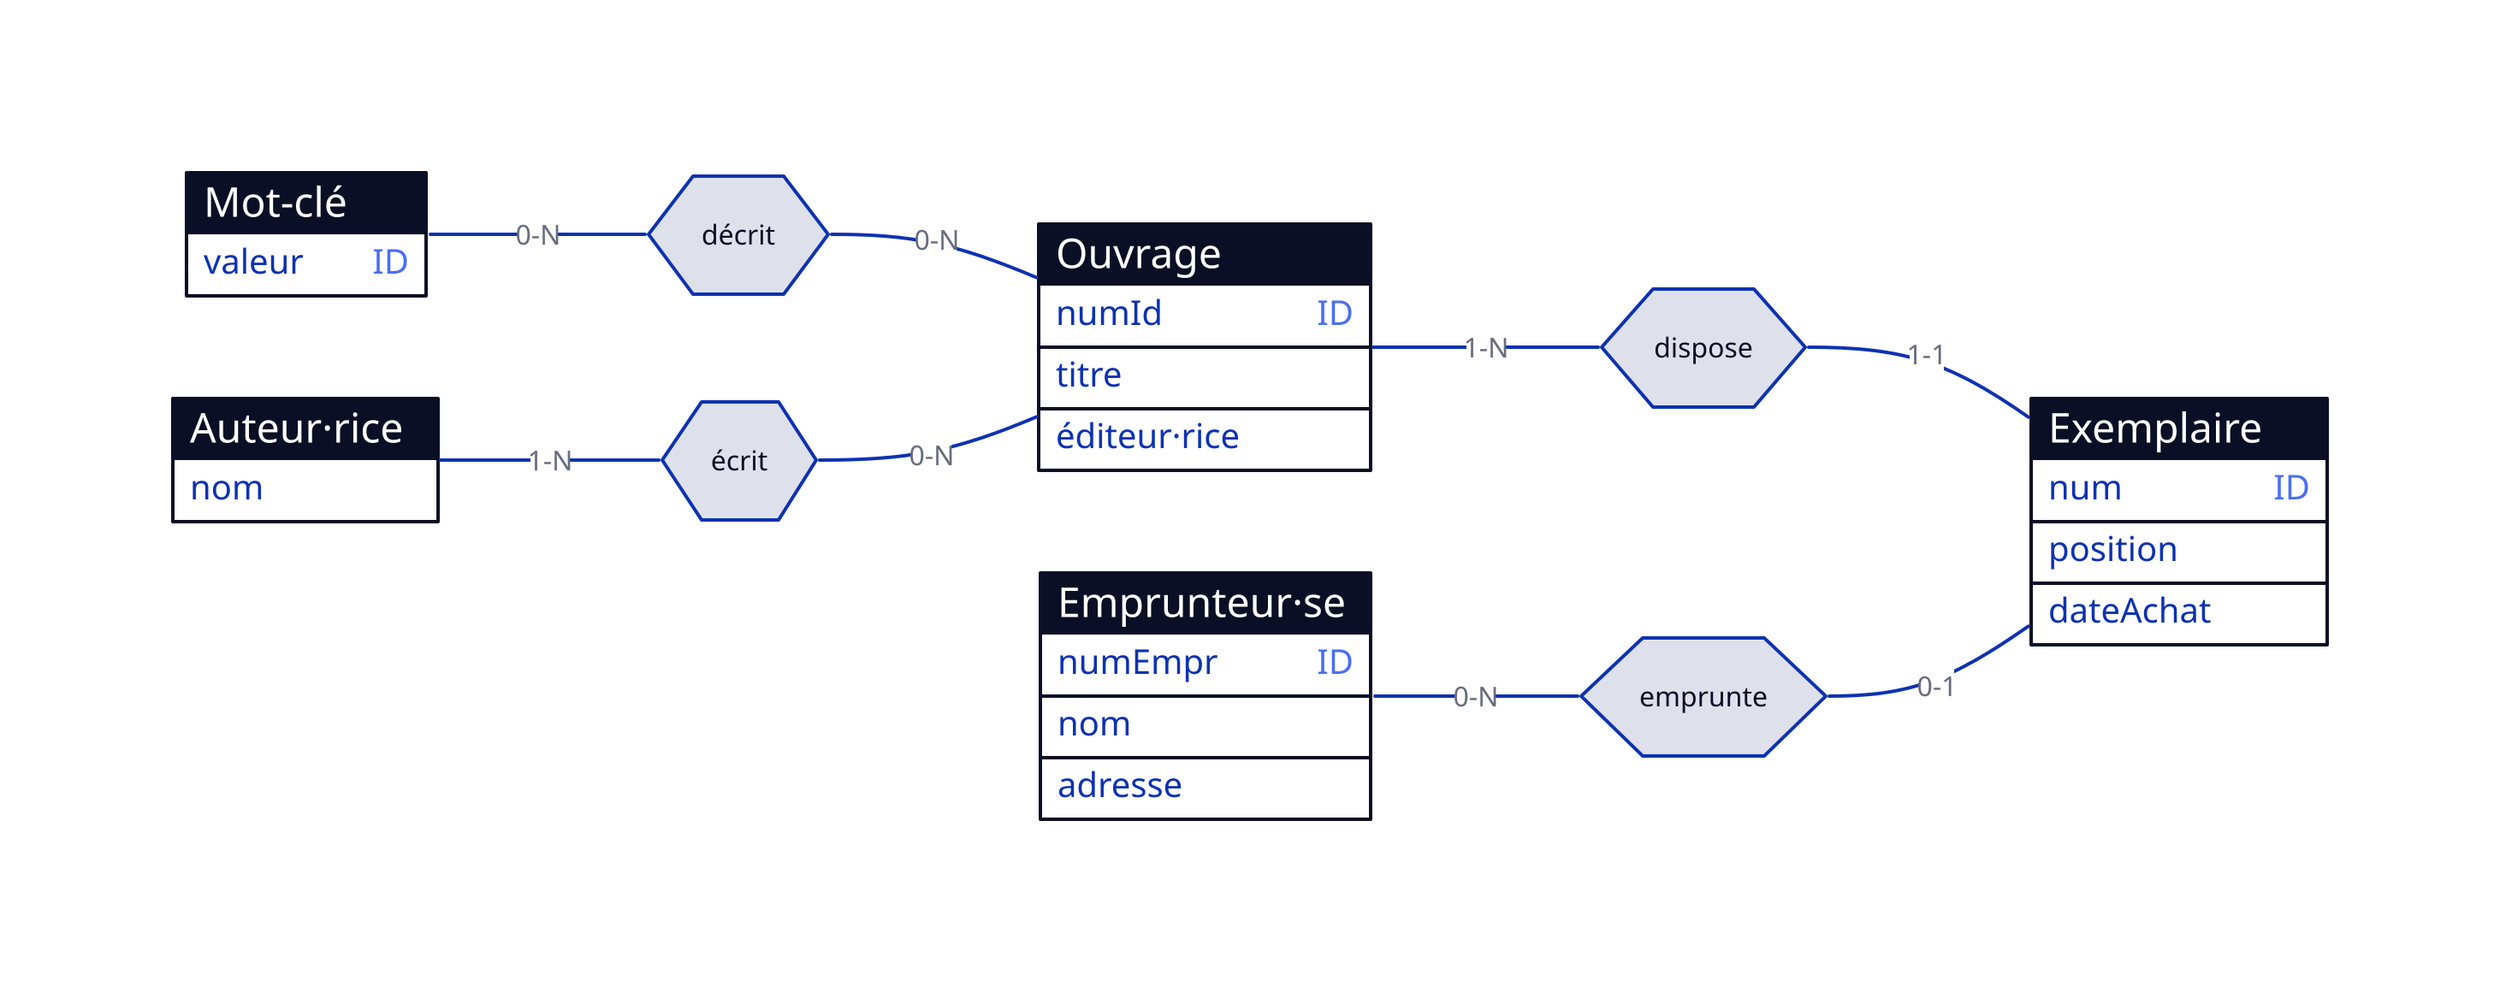 direction: right

Ouvrage: {
    shape: sql_table
    numId.constraint: ID
    titre
    éditeur·rice
}

Auteur·rice: {
    shape: sql_table
    nom
}

Mot-clé: {
    shape: sql_table
    valeur.constraint: ID
}

Exemplaire: {
    shape: sql_table
    num.constraint: ID
    position
    dateAchat
}

Emprunteur·se: {
    shape: sql_table
    numEmpr.constraint: ID
    nom
    adresse
}

Mot-clé -- décrit: 0-N
décrit -- Ouvrage: 0-N
Ouvrage -- dispose: 1-N
Auteur·rice -- écrit: 1-N
écrit -- Ouvrage: 0-N
dispose -- Exemplaire: 1-1
Emprunteur·se -- emprunte: 0-N
emprunte -- Exemplaire: 0-1

décrit.shape: hexagon
dispose.shape: hexagon
emprunte.shape: hexagon
écrit.shape: hexagon